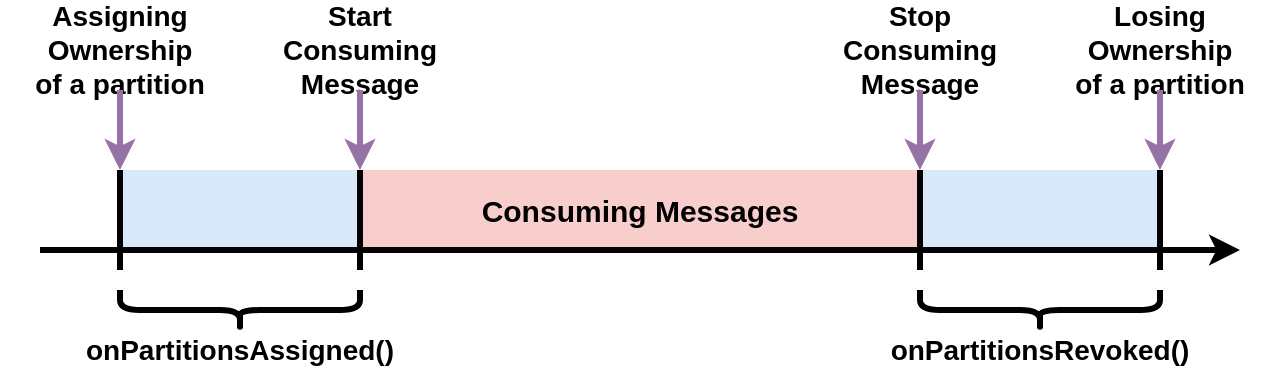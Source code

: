 <mxfile version="13.1.12" type="device"><diagram id="mrTfa_7d2DE1N88Mq_B9" name="Page-1"><mxGraphModel dx="1554" dy="724" grid="1" gridSize="10" guides="1" tooltips="1" connect="1" arrows="1" fold="1" page="1" pageScale="1" pageWidth="1920" pageHeight="1200" math="0" shadow="0"><root><mxCell id="0"/><mxCell id="1" parent="0"/><mxCell id="ro7GhCZsXsaIxEMWm6Ra-3" value="" style="rounded=0;whiteSpace=wrap;html=1;strokeColor=none;fillColor=#dae8fc;" vertex="1" parent="1"><mxGeometry x="320" y="240" width="120" height="40" as="geometry"/></mxCell><mxCell id="ro7GhCZsXsaIxEMWm6Ra-4" value="" style="rounded=0;whiteSpace=wrap;html=1;strokeColor=none;fillColor=#dae8fc;" vertex="1" parent="1"><mxGeometry x="720" y="240" width="120" height="40" as="geometry"/></mxCell><mxCell id="ro7GhCZsXsaIxEMWm6Ra-5" value="&lt;font style=&quot;font-size: 15px&quot;&gt;&lt;b&gt;Consuming Messages&lt;/b&gt;&lt;/font&gt;" style="rounded=0;whiteSpace=wrap;html=1;strokeColor=none;fillColor=#f8cecc;" vertex="1" parent="1"><mxGeometry x="440" y="240" width="280" height="40" as="geometry"/></mxCell><mxCell id="ro7GhCZsXsaIxEMWm6Ra-2" value="" style="endArrow=classic;html=1;strokeWidth=3;" edge="1" parent="1"><mxGeometry width="50" height="50" relative="1" as="geometry"><mxPoint x="280" y="280" as="sourcePoint"/><mxPoint x="880" y="280" as="targetPoint"/></mxGeometry></mxCell><mxCell id="ro7GhCZsXsaIxEMWm6Ra-6" value="" style="endArrow=none;html=1;strokeWidth=3;entryX=0;entryY=0;entryDx=0;entryDy=0;" edge="1" parent="1" target="ro7GhCZsXsaIxEMWm6Ra-5"><mxGeometry width="50" height="50" relative="1" as="geometry"><mxPoint x="440" y="290" as="sourcePoint"/><mxPoint x="810" y="350" as="targetPoint"/></mxGeometry></mxCell><mxCell id="ro7GhCZsXsaIxEMWm6Ra-7" value="" style="endArrow=none;html=1;strokeWidth=3;entryX=1;entryY=0;entryDx=0;entryDy=0;" edge="1" parent="1" target="ro7GhCZsXsaIxEMWm6Ra-5"><mxGeometry width="50" height="50" relative="1" as="geometry"><mxPoint x="720" y="290" as="sourcePoint"/><mxPoint x="450.0" y="250" as="targetPoint"/></mxGeometry></mxCell><mxCell id="ro7GhCZsXsaIxEMWm6Ra-8" value="" style="endArrow=none;html=1;strokeWidth=3;entryX=0;entryY=0;entryDx=0;entryDy=0;" edge="1" parent="1" target="ro7GhCZsXsaIxEMWm6Ra-3"><mxGeometry width="50" height="50" relative="1" as="geometry"><mxPoint x="320" y="290" as="sourcePoint"/><mxPoint x="460.0" y="260" as="targetPoint"/></mxGeometry></mxCell><mxCell id="ro7GhCZsXsaIxEMWm6Ra-9" value="" style="endArrow=none;html=1;strokeWidth=3;entryX=1;entryY=0;entryDx=0;entryDy=0;" edge="1" parent="1" target="ro7GhCZsXsaIxEMWm6Ra-4"><mxGeometry width="50" height="50" relative="1" as="geometry"><mxPoint x="840" y="290" as="sourcePoint"/><mxPoint x="730" y="250" as="targetPoint"/></mxGeometry></mxCell><mxCell id="ro7GhCZsXsaIxEMWm6Ra-10" value="&lt;font style=&quot;font-size: 14px&quot;&gt;&lt;b&gt;Assigning Ownership &lt;br&gt;of a partition&lt;/b&gt;&lt;/font&gt;" style="text;html=1;strokeColor=none;fillColor=none;align=center;verticalAlign=middle;whiteSpace=wrap;rounded=0;" vertex="1" parent="1"><mxGeometry x="260" y="160" width="120" height="40" as="geometry"/></mxCell><mxCell id="ro7GhCZsXsaIxEMWm6Ra-11" value="&lt;font style=&quot;font-size: 14px&quot;&gt;&lt;b&gt;Losing Ownership &lt;br&gt;of a partition&lt;/b&gt;&lt;/font&gt;" style="text;html=1;strokeColor=none;fillColor=none;align=center;verticalAlign=middle;whiteSpace=wrap;rounded=0;" vertex="1" parent="1"><mxGeometry x="780" y="160" width="120" height="40" as="geometry"/></mxCell><mxCell id="ro7GhCZsXsaIxEMWm6Ra-12" value="" style="endArrow=classic;html=1;strokeWidth=3;exitX=0.5;exitY=1;exitDx=0;exitDy=0;entryX=0;entryY=0;entryDx=0;entryDy=0;fillColor=#e1d5e7;strokeColor=#9673a6;" edge="1" parent="1" source="ro7GhCZsXsaIxEMWm6Ra-10" target="ro7GhCZsXsaIxEMWm6Ra-3"><mxGeometry width="50" height="50" relative="1" as="geometry"><mxPoint x="760" y="400" as="sourcePoint"/><mxPoint x="810" y="350" as="targetPoint"/></mxGeometry></mxCell><mxCell id="ro7GhCZsXsaIxEMWm6Ra-13" value="" style="endArrow=classic;html=1;strokeWidth=3;exitX=0.5;exitY=1;exitDx=0;exitDy=0;entryX=1;entryY=0;entryDx=0;entryDy=0;fillColor=#e1d5e7;strokeColor=#9673a6;" edge="1" parent="1" source="ro7GhCZsXsaIxEMWm6Ra-11" target="ro7GhCZsXsaIxEMWm6Ra-4"><mxGeometry width="50" height="50" relative="1" as="geometry"><mxPoint x="330" y="210" as="sourcePoint"/><mxPoint x="330" y="250" as="targetPoint"/></mxGeometry></mxCell><mxCell id="ro7GhCZsXsaIxEMWm6Ra-14" value="&lt;span style=&quot;font-size: 14px&quot;&gt;&lt;b&gt;Start Consuming Message&lt;/b&gt;&lt;/span&gt;" style="text;html=1;strokeColor=none;fillColor=none;align=center;verticalAlign=middle;whiteSpace=wrap;rounded=0;" vertex="1" parent="1"><mxGeometry x="400" y="160" width="80" height="40" as="geometry"/></mxCell><mxCell id="ro7GhCZsXsaIxEMWm6Ra-15" value="&lt;span style=&quot;font-size: 14px&quot;&gt;&lt;b&gt;Stop Consuming Message&lt;/b&gt;&lt;/span&gt;" style="text;html=1;strokeColor=none;fillColor=none;align=center;verticalAlign=middle;whiteSpace=wrap;rounded=0;" vertex="1" parent="1"><mxGeometry x="680" y="160" width="80" height="40" as="geometry"/></mxCell><mxCell id="ro7GhCZsXsaIxEMWm6Ra-16" value="" style="endArrow=classic;html=1;strokeWidth=3;exitX=0.5;exitY=1;exitDx=0;exitDy=0;entryX=0;entryY=0;entryDx=0;entryDy=0;fillColor=#e1d5e7;strokeColor=#9673a6;" edge="1" parent="1" source="ro7GhCZsXsaIxEMWm6Ra-14" target="ro7GhCZsXsaIxEMWm6Ra-5"><mxGeometry width="50" height="50" relative="1" as="geometry"><mxPoint x="330" y="210" as="sourcePoint"/><mxPoint x="330" y="250" as="targetPoint"/></mxGeometry></mxCell><mxCell id="ro7GhCZsXsaIxEMWm6Ra-17" value="" style="endArrow=classic;html=1;strokeWidth=3;exitX=0.5;exitY=1;exitDx=0;exitDy=0;entryX=0;entryY=0;entryDx=0;entryDy=0;fillColor=#e1d5e7;strokeColor=#9673a6;" edge="1" parent="1" source="ro7GhCZsXsaIxEMWm6Ra-15" target="ro7GhCZsXsaIxEMWm6Ra-4"><mxGeometry width="50" height="50" relative="1" as="geometry"><mxPoint x="450" y="210" as="sourcePoint"/><mxPoint x="450.0" y="250" as="targetPoint"/></mxGeometry></mxCell><mxCell id="ro7GhCZsXsaIxEMWm6Ra-18" value="" style="shape=curlyBracket;whiteSpace=wrap;html=1;rounded=1;rotation=-90;strokeWidth=3;" vertex="1" parent="1"><mxGeometry x="370" y="250" width="20" height="120" as="geometry"/></mxCell><mxCell id="ro7GhCZsXsaIxEMWm6Ra-19" value="" style="shape=curlyBracket;whiteSpace=wrap;html=1;rounded=1;rotation=-90;strokeWidth=3;" vertex="1" parent="1"><mxGeometry x="770" y="250" width="20" height="120" as="geometry"/></mxCell><mxCell id="ro7GhCZsXsaIxEMWm6Ra-20" value="&lt;font style=&quot;font-size: 14px&quot;&gt;&lt;b&gt;onPartitionsAssigned()&lt;/b&gt;&lt;/font&gt;" style="text;html=1;strokeColor=none;fillColor=none;align=center;verticalAlign=middle;whiteSpace=wrap;rounded=0;" vertex="1" parent="1"><mxGeometry x="295" y="320" width="170" height="20" as="geometry"/></mxCell><mxCell id="ro7GhCZsXsaIxEMWm6Ra-21" value="&lt;font style=&quot;font-size: 14px&quot;&gt;&lt;b&gt;onPartitionsRevoked()&lt;/b&gt;&lt;/font&gt;" style="text;html=1;strokeColor=none;fillColor=none;align=center;verticalAlign=middle;whiteSpace=wrap;rounded=0;" vertex="1" parent="1"><mxGeometry x="695" y="320" width="170" height="20" as="geometry"/></mxCell></root></mxGraphModel></diagram></mxfile>